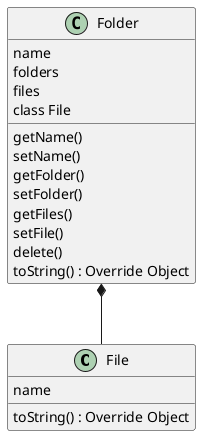 @startuml
'https://plantuml.com/class-diagram

class File {
name
toString() : Override Object
}
class Folder {
name
folders
files
getName()
setName()
getFolder()
setFolder()
getFiles()
setFile()
delete()
toString() : Override Object
class File
}

Folder *-- File

@enduml